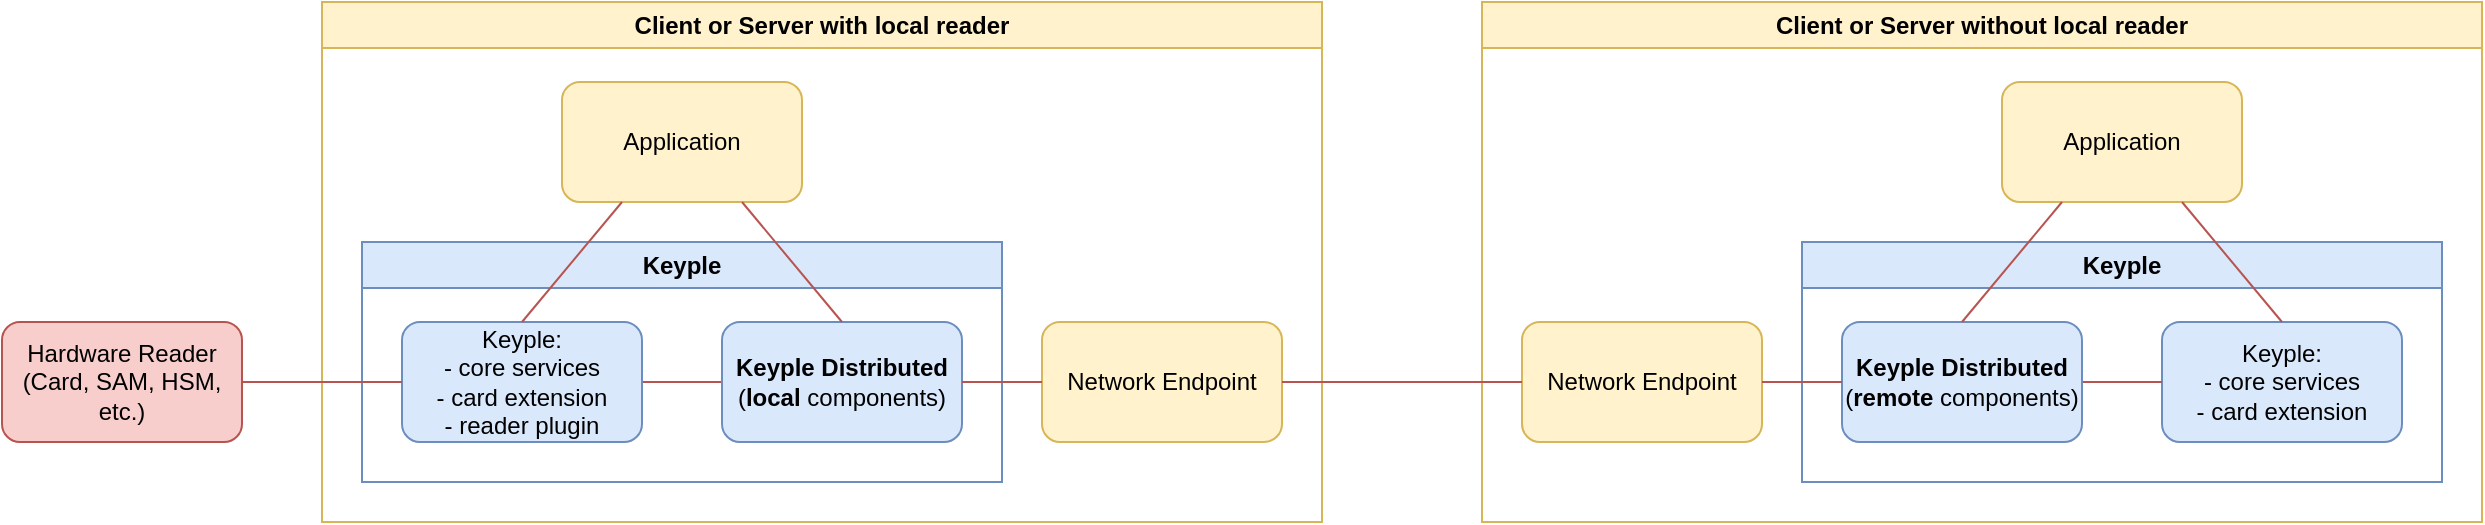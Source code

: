 <mxfile version="20.7.4" type="device"><diagram name="Page-1" id="7Sh1Q71iwAasNACV_Fdk"><mxGraphModel dx="1038" dy="608" grid="1" gridSize="10" guides="1" tooltips="1" connect="1" arrows="1" fold="1" page="1" pageScale="1" pageWidth="1654" pageHeight="1169" math="0" shadow="0"><root><mxCell id="TWPGk657dWVwOv0mLjbH-0"/><mxCell id="TWPGk657dWVwOv0mLjbH-1" parent="TWPGk657dWVwOv0mLjbH-0"/><mxCell id="TWPGk657dWVwOv0mLjbH-2" value="Client or Server with local reader" style="swimlane;whiteSpace=wrap;html=1;fillColor=#fff2cc;strokeColor=#d6b656;startSize=23;" parent="TWPGk657dWVwOv0mLjbH-1" vertex="1"><mxGeometry x="240" y="120" width="500" height="260" as="geometry"/></mxCell><mxCell id="TWPGk657dWVwOv0mLjbH-3" value="Application" style="rounded=1;whiteSpace=wrap;html=1;fillColor=#fff2cc;strokeColor=#d6b656;" parent="TWPGk657dWVwOv0mLjbH-2" vertex="1"><mxGeometry x="120" y="40" width="120" height="60" as="geometry"/></mxCell><mxCell id="TWPGk657dWVwOv0mLjbH-4" value="Keyple" style="swimlane;whiteSpace=wrap;html=1;swimlaneFillColor=none;fillColor=#dae8fc;strokeColor=#6c8ebf;" parent="TWPGk657dWVwOv0mLjbH-2" vertex="1"><mxGeometry x="20" y="120" width="320" height="120" as="geometry"/></mxCell><mxCell id="TWPGk657dWVwOv0mLjbH-5" style="edgeStyle=none;rounded=0;orthogonalLoop=1;jettySize=auto;html=1;exitX=1;exitY=0.5;exitDx=0;exitDy=0;entryX=0;entryY=0.5;entryDx=0;entryDy=0;strokeWidth=1;endArrow=none;endFill=0;fillColor=#f8cecc;strokeColor=#b85450;" parent="TWPGk657dWVwOv0mLjbH-4" source="TWPGk657dWVwOv0mLjbH-6" target="TWPGk657dWVwOv0mLjbH-7" edge="1"><mxGeometry relative="1" as="geometry"/></mxCell><mxCell id="TWPGk657dWVwOv0mLjbH-6" value="Keyple:&lt;br&gt;- core services&lt;br&gt;- card extension&lt;br&gt;- reader plugin" style="rounded=1;whiteSpace=wrap;html=1;fillColor=#dae8fc;strokeColor=#6c8ebf;" parent="TWPGk657dWVwOv0mLjbH-4" vertex="1"><mxGeometry x="20" y="40" width="120" height="60" as="geometry"/></mxCell><mxCell id="TWPGk657dWVwOv0mLjbH-7" value="&lt;b&gt;Keyple Distributed&lt;/b&gt;&lt;br&gt;(&lt;b&gt;local&lt;/b&gt; components)" style="rounded=1;whiteSpace=wrap;html=1;fillColor=#dae8fc;strokeColor=#6c8ebf;" parent="TWPGk657dWVwOv0mLjbH-4" vertex="1"><mxGeometry x="180" y="40" width="120" height="60" as="geometry"/></mxCell><mxCell id="TWPGk657dWVwOv0mLjbH-8" value="Network Endpoint" style="rounded=1;whiteSpace=wrap;html=1;fillColor=#fff2cc;strokeColor=#d6b656;" parent="TWPGk657dWVwOv0mLjbH-2" vertex="1"><mxGeometry x="360" y="160" width="120" height="60" as="geometry"/></mxCell><mxCell id="TWPGk657dWVwOv0mLjbH-9" style="rounded=0;orthogonalLoop=1;jettySize=auto;html=1;exitX=0.5;exitY=0;exitDx=0;exitDy=0;entryX=0.25;entryY=1;entryDx=0;entryDy=0;strokeWidth=1;endArrow=none;endFill=0;fillColor=#f8cecc;strokeColor=#b85450;" parent="TWPGk657dWVwOv0mLjbH-2" source="TWPGk657dWVwOv0mLjbH-6" target="TWPGk657dWVwOv0mLjbH-3" edge="1"><mxGeometry relative="1" as="geometry"/></mxCell><mxCell id="TWPGk657dWVwOv0mLjbH-10" style="edgeStyle=none;rounded=0;orthogonalLoop=1;jettySize=auto;html=1;exitX=0.75;exitY=1;exitDx=0;exitDy=0;entryX=0.5;entryY=0;entryDx=0;entryDy=0;strokeWidth=1;endArrow=none;endFill=0;fillColor=#f8cecc;strokeColor=#b85450;" parent="TWPGk657dWVwOv0mLjbH-2" source="TWPGk657dWVwOv0mLjbH-3" target="TWPGk657dWVwOv0mLjbH-7" edge="1"><mxGeometry relative="1" as="geometry"/></mxCell><mxCell id="TWPGk657dWVwOv0mLjbH-11" style="edgeStyle=none;rounded=0;orthogonalLoop=1;jettySize=auto;html=1;exitX=1;exitY=0.5;exitDx=0;exitDy=0;entryX=0;entryY=0.5;entryDx=0;entryDy=0;strokeWidth=1;endArrow=none;endFill=0;fillColor=#f8cecc;strokeColor=#b85450;" parent="TWPGk657dWVwOv0mLjbH-2" source="TWPGk657dWVwOv0mLjbH-7" target="TWPGk657dWVwOv0mLjbH-8" edge="1"><mxGeometry relative="1" as="geometry"/></mxCell><mxCell id="TWPGk657dWVwOv0mLjbH-12" value="Hardware Reader&lt;br&gt;(Card, SAM, HSM, etc.)" style="rounded=1;whiteSpace=wrap;html=1;fillColor=#f8cecc;strokeColor=#b85450;" parent="TWPGk657dWVwOv0mLjbH-1" vertex="1"><mxGeometry x="80" y="280" width="120" height="60" as="geometry"/></mxCell><mxCell id="TWPGk657dWVwOv0mLjbH-13" value="Client or Server without local reader" style="swimlane;whiteSpace=wrap;html=1;startSize=23;fillColor=#fff2cc;strokeColor=#d6b656;" parent="TWPGk657dWVwOv0mLjbH-1" vertex="1"><mxGeometry x="820" y="120" width="500" height="260" as="geometry"/></mxCell><mxCell id="TWPGk657dWVwOv0mLjbH-14" value="Application" style="rounded=1;whiteSpace=wrap;html=1;fillColor=#fff2cc;strokeColor=#d6b656;" parent="TWPGk657dWVwOv0mLjbH-13" vertex="1"><mxGeometry x="260" y="40" width="120" height="60" as="geometry"/></mxCell><mxCell id="TWPGk657dWVwOv0mLjbH-15" value="Keyple" style="swimlane;whiteSpace=wrap;html=1;fillColor=#dae8fc;strokeColor=#6c8ebf;" parent="TWPGk657dWVwOv0mLjbH-13" vertex="1"><mxGeometry x="160" y="120" width="320" height="120" as="geometry"/></mxCell><mxCell id="TWPGk657dWVwOv0mLjbH-16" value="Keyple:&lt;br&gt;- core services&lt;br&gt;- card extension" style="rounded=1;whiteSpace=wrap;html=1;fillColor=#dae8fc;strokeColor=#6c8ebf;" parent="TWPGk657dWVwOv0mLjbH-15" vertex="1"><mxGeometry x="180" y="40" width="120" height="60" as="geometry"/></mxCell><mxCell id="TWPGk657dWVwOv0mLjbH-17" style="edgeStyle=none;rounded=0;orthogonalLoop=1;jettySize=auto;html=1;exitX=1;exitY=0.5;exitDx=0;exitDy=0;entryX=0;entryY=0.5;entryDx=0;entryDy=0;strokeWidth=1;endArrow=none;endFill=0;fillColor=#f8cecc;strokeColor=#b85450;" parent="TWPGk657dWVwOv0mLjbH-15" source="TWPGk657dWVwOv0mLjbH-18" target="TWPGk657dWVwOv0mLjbH-16" edge="1"><mxGeometry relative="1" as="geometry"/></mxCell><mxCell id="TWPGk657dWVwOv0mLjbH-18" value="&lt;b&gt;Keyple Distributed&lt;/b&gt;&lt;br&gt;(&lt;b&gt;remote&lt;/b&gt; components)" style="rounded=1;whiteSpace=wrap;html=1;fillColor=#dae8fc;strokeColor=#6c8ebf;" parent="TWPGk657dWVwOv0mLjbH-15" vertex="1"><mxGeometry x="20" y="40" width="120" height="60" as="geometry"/></mxCell><mxCell id="TWPGk657dWVwOv0mLjbH-20" value="Network Endpoint" style="rounded=1;whiteSpace=wrap;html=1;fillColor=#fff2cc;strokeColor=#d6b656;" parent="TWPGk657dWVwOv0mLjbH-13" vertex="1"><mxGeometry x="20" y="160" width="120" height="60" as="geometry"/></mxCell><mxCell id="TWPGk657dWVwOv0mLjbH-21" style="edgeStyle=none;rounded=0;orthogonalLoop=1;jettySize=auto;html=1;exitX=0.5;exitY=0;exitDx=0;exitDy=0;entryX=0.25;entryY=1;entryDx=0;entryDy=0;strokeWidth=1;endArrow=none;endFill=0;fillColor=#f8cecc;strokeColor=#b85450;" parent="TWPGk657dWVwOv0mLjbH-13" source="TWPGk657dWVwOv0mLjbH-18" target="TWPGk657dWVwOv0mLjbH-14" edge="1"><mxGeometry relative="1" as="geometry"/></mxCell><mxCell id="TWPGk657dWVwOv0mLjbH-22" style="edgeStyle=none;rounded=0;orthogonalLoop=1;jettySize=auto;html=1;exitX=0.75;exitY=1;exitDx=0;exitDy=0;entryX=0.5;entryY=0;entryDx=0;entryDy=0;strokeWidth=1;endArrow=none;endFill=0;fillColor=#f8cecc;strokeColor=#b85450;" parent="TWPGk657dWVwOv0mLjbH-13" source="TWPGk657dWVwOv0mLjbH-14" target="TWPGk657dWVwOv0mLjbH-16" edge="1"><mxGeometry relative="1" as="geometry"/></mxCell><mxCell id="TWPGk657dWVwOv0mLjbH-19" style="edgeStyle=none;rounded=0;orthogonalLoop=1;jettySize=auto;html=1;exitX=1;exitY=0.5;exitDx=0;exitDy=0;entryX=0;entryY=0.5;entryDx=0;entryDy=0;strokeWidth=1;endArrow=none;endFill=0;fillColor=#f8cecc;strokeColor=#b85450;" parent="TWPGk657dWVwOv0mLjbH-13" source="TWPGk657dWVwOv0mLjbH-20" target="TWPGk657dWVwOv0mLjbH-18" edge="1"><mxGeometry relative="1" as="geometry"/></mxCell><mxCell id="TWPGk657dWVwOv0mLjbH-23" style="edgeStyle=orthogonalEdgeStyle;rounded=0;orthogonalLoop=1;jettySize=auto;html=1;exitX=0;exitY=0.5;exitDx=0;exitDy=0;entryX=1;entryY=0.5;entryDx=0;entryDy=0;endArrow=none;endFill=0;fillColor=#f8cecc;strokeColor=#b85450;strokeWidth=1;" parent="TWPGk657dWVwOv0mLjbH-1" source="TWPGk657dWVwOv0mLjbH-6" target="TWPGk657dWVwOv0mLjbH-12" edge="1"><mxGeometry relative="1" as="geometry"/></mxCell><mxCell id="TWPGk657dWVwOv0mLjbH-24" style="edgeStyle=none;rounded=0;orthogonalLoop=1;jettySize=auto;html=1;exitX=1;exitY=0.5;exitDx=0;exitDy=0;entryX=0;entryY=0.5;entryDx=0;entryDy=0;strokeWidth=1;endArrow=none;endFill=0;fillColor=#f8cecc;strokeColor=#b85450;" parent="TWPGk657dWVwOv0mLjbH-1" source="TWPGk657dWVwOv0mLjbH-8" target="TWPGk657dWVwOv0mLjbH-20" edge="1"><mxGeometry relative="1" as="geometry"/></mxCell></root></mxGraphModel></diagram></mxfile>